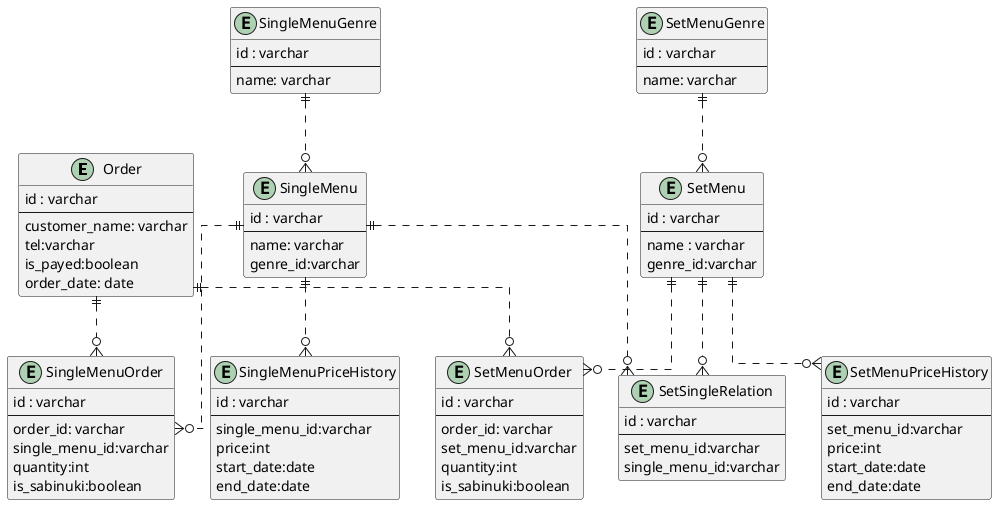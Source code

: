 @startuml


' avoid problems with angled crows feet
skinparam linetype ortho

entity "Order" {
  id : varchar
  --
  customer_name: varchar
  tel:varchar
  is_payed:boolean
  order_date: date
}

entity "SingleMenuOrder" {
  id : varchar
  --
  order_id: varchar
  single_menu_id:varchar
  quantity:int
  is_sabinuki:boolean
}

entity "SetMenuOrder" {
  id : varchar
  --
  order_id: varchar
  set_menu_id:varchar
  quantity:int
  is_sabinuki:boolean
}

entity "SingleMenu" {
  id : varchar
  --
  name: varchar
  genre_id:varchar
}

entity "SingleMenuGenre" {
  id : varchar
  --
  name: varchar
}

entity "SetMenu" {
  id : varchar
  --
  name : varchar
  genre_id:varchar
}

entity "SetMenuGenre" {
  id : varchar
  --
  name: varchar
}

entity "SetSingleRelation" {
  id : varchar
  --
  set_menu_id:varchar
  single_menu_id:varchar
}

entity "SingleMenuPriceHistory" {
  id : varchar
  --
  single_menu_id:varchar
  price:int
  start_date:date
  end_date:date
}

entity "SetMenuPriceHistory" {
  id : varchar
  --
  set_menu_id:varchar
  price:int
  start_date:date
  end_date:date
}



Order ||..o{ SingleMenuOrder
Order ||..o{ SetMenuOrder
SingleMenuGenre ||..o{ SingleMenu
SetMenuGenre ||..o{ SetMenu
SingleMenu ||..o{ SingleMenuOrder
SetMenu ||..o{ SetMenuOrder
SingleMenu ||..o{ SetSingleRelation
SetMenu ||..o{ SetSingleRelation
SingleMenu ||..o{ SingleMenuPriceHistory
SetMenu ||..o{ SetMenuPriceHistory
@enduml
